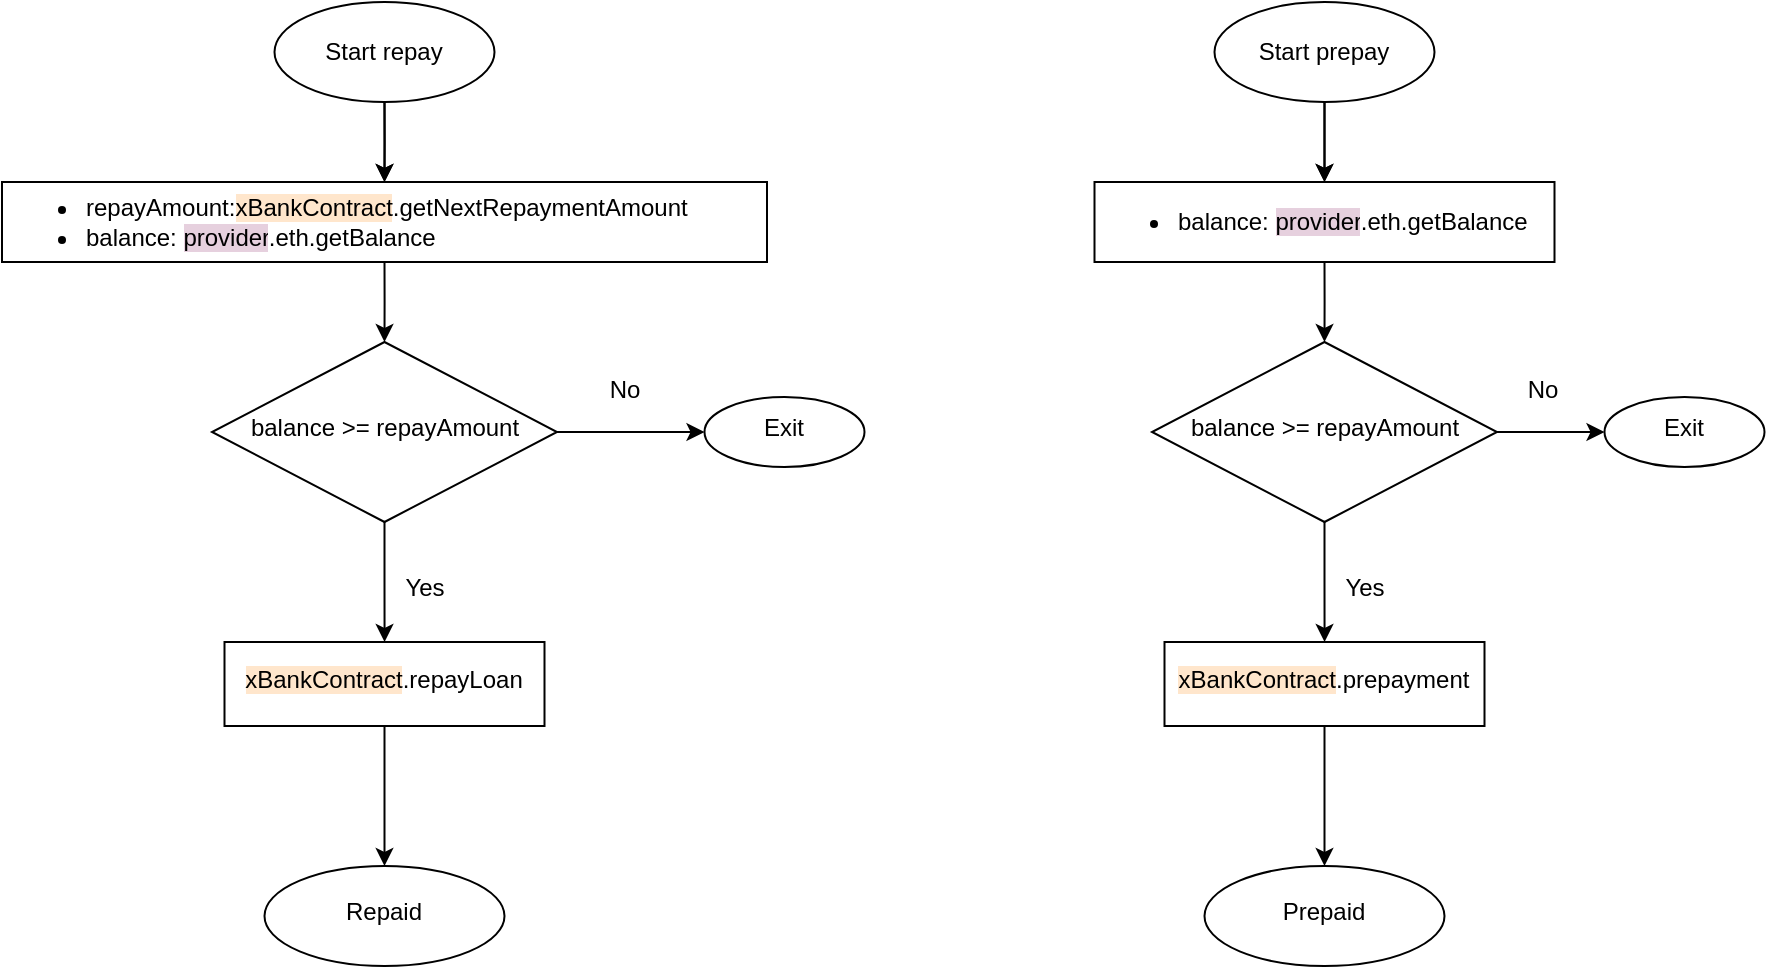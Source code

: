 <mxfile version="21.5.0" type="github">
  <diagram id="C5RBs43oDa-KdzZeNtuy" name="Page-1">
    <mxGraphModel dx="1468" dy="3138" grid="1" gridSize="10" guides="1" tooltips="1" connect="1" arrows="1" fold="1" page="1" pageScale="1" pageWidth="827" pageHeight="1169" background="#ffffff" math="0" shadow="0">
      <root>
        <mxCell id="WIyWlLk6GJQsqaUBKTNV-0" />
        <mxCell id="WIyWlLk6GJQsqaUBKTNV-1" parent="WIyWlLk6GJQsqaUBKTNV-0" />
        <mxCell id="WIyWlLk6GJQsqaUBKTNV-3" value="&lt;ul&gt;&lt;li&gt;repayAmount:&lt;span style=&quot;background-color: rgb(255, 230, 204);&quot;&gt;xBankContract&lt;/span&gt;.getNextRepaymentAmount&lt;/li&gt;&lt;li&gt;balance: &lt;span style=&quot;background-color: rgb(230, 208, 222);&quot;&gt;provider&lt;/span&gt;&lt;span style=&quot;background-color: rgb(255, 255, 255);&quot;&gt;.eth.getBalance&amp;nbsp;&lt;/span&gt;&lt;/li&gt;&lt;/ul&gt;" style="rounded=0;whiteSpace=wrap;html=1;fontSize=12;glass=0;strokeWidth=1;shadow=0;align=left;" parent="WIyWlLk6GJQsqaUBKTNV-1" vertex="1">
          <mxGeometry x="60" y="-2146" width="382.5" height="40" as="geometry" />
        </mxCell>
        <mxCell id="i1JUAL5Z5OwXQQaXqIF1-14" value="" style="edgeStyle=orthogonalEdgeStyle;rounded=0;orthogonalLoop=1;jettySize=auto;html=1;" parent="WIyWlLk6GJQsqaUBKTNV-1" source="WIyWlLk6GJQsqaUBKTNV-6" edge="1">
          <mxGeometry relative="1" as="geometry">
            <mxPoint x="251.287" y="-1916" as="targetPoint" />
          </mxGeometry>
        </mxCell>
        <mxCell id="NE1OvjLQc3lijAqjyQFk-1" value="" style="edgeStyle=orthogonalEdgeStyle;rounded=0;orthogonalLoop=1;jettySize=auto;html=1;" edge="1" parent="WIyWlLk6GJQsqaUBKTNV-1" source="WIyWlLk6GJQsqaUBKTNV-6" target="NE1OvjLQc3lijAqjyQFk-0">
          <mxGeometry relative="1" as="geometry" />
        </mxCell>
        <mxCell id="WIyWlLk6GJQsqaUBKTNV-6" value="&lt;div style=&quot;line-height: 110%;&quot;&gt;balance &amp;gt;= repayAmount&lt;/div&gt;" style="rhombus;whiteSpace=wrap;html=1;shadow=0;fontFamily=Helvetica;fontSize=12;align=center;strokeWidth=1;spacing=6;spacingTop=-4;" parent="WIyWlLk6GJQsqaUBKTNV-1" vertex="1">
          <mxGeometry x="165" y="-2066" width="172.5" height="90" as="geometry" />
        </mxCell>
        <mxCell id="i1JUAL5Z5OwXQQaXqIF1-1" value="" style="edgeStyle=orthogonalEdgeStyle;rounded=0;orthogonalLoop=1;jettySize=auto;html=1;" parent="WIyWlLk6GJQsqaUBKTNV-1" source="i1JUAL5Z5OwXQQaXqIF1-0" target="WIyWlLk6GJQsqaUBKTNV-3" edge="1">
          <mxGeometry relative="1" as="geometry" />
        </mxCell>
        <mxCell id="i1JUAL5Z5OwXQQaXqIF1-2" value="" style="edgeStyle=orthogonalEdgeStyle;rounded=0;orthogonalLoop=1;jettySize=auto;html=1;" parent="WIyWlLk6GJQsqaUBKTNV-1" source="i1JUAL5Z5OwXQQaXqIF1-0" target="WIyWlLk6GJQsqaUBKTNV-3" edge="1">
          <mxGeometry relative="1" as="geometry" />
        </mxCell>
        <mxCell id="i1JUAL5Z5OwXQQaXqIF1-0" value="Start repay" style="ellipse;whiteSpace=wrap;html=1;" parent="WIyWlLk6GJQsqaUBKTNV-1" vertex="1">
          <mxGeometry x="196.25" y="-2236" width="110" height="50" as="geometry" />
        </mxCell>
        <mxCell id="i1JUAL5Z5OwXQQaXqIF1-32" value="" style="edgeStyle=orthogonalEdgeStyle;rounded=0;orthogonalLoop=1;jettySize=auto;html=1;" parent="WIyWlLk6GJQsqaUBKTNV-1" source="i1JUAL5Z5OwXQQaXqIF1-21" target="i1JUAL5Z5OwXQQaXqIF1-31" edge="1">
          <mxGeometry relative="1" as="geometry" />
        </mxCell>
        <mxCell id="i1JUAL5Z5OwXQQaXqIF1-21" value="&lt;span style=&quot;background-color: rgb(255, 230, 204);&quot;&gt;xBankContract&lt;/span&gt;.repayLoan" style="whiteSpace=wrap;html=1;shadow=0;strokeWidth=1;spacing=6;spacingTop=-4;" parent="WIyWlLk6GJQsqaUBKTNV-1" vertex="1">
          <mxGeometry x="171.25" y="-1916" width="160" height="42" as="geometry" />
        </mxCell>
        <mxCell id="i1JUAL5Z5OwXQQaXqIF1-31" value="Repaid" style="ellipse;whiteSpace=wrap;html=1;shadow=0;strokeWidth=1;spacing=6;spacingTop=-4;" parent="WIyWlLk6GJQsqaUBKTNV-1" vertex="1">
          <mxGeometry x="191.25" y="-1804" width="120" height="50" as="geometry" />
        </mxCell>
        <mxCell id="i1JUAL5Z5OwXQQaXqIF1-38" value="" style="edgeStyle=orthogonalEdgeStyle;rounded=0;orthogonalLoop=1;jettySize=auto;html=1;exitX=0.5;exitY=1;exitDx=0;exitDy=0;" parent="WIyWlLk6GJQsqaUBKTNV-1" source="WIyWlLk6GJQsqaUBKTNV-3" target="WIyWlLk6GJQsqaUBKTNV-6" edge="1">
          <mxGeometry relative="1" as="geometry">
            <mxPoint x="251.25" y="-2027" as="sourcePoint" />
            <Array as="points" />
          </mxGeometry>
        </mxCell>
        <mxCell id="NE1OvjLQc3lijAqjyQFk-0" value="Exit" style="ellipse;whiteSpace=wrap;html=1;shadow=0;strokeWidth=1;spacing=6;spacingTop=-4;" vertex="1" parent="WIyWlLk6GJQsqaUBKTNV-1">
          <mxGeometry x="411.25" y="-2038.5" width="80" height="35" as="geometry" />
        </mxCell>
        <mxCell id="NE1OvjLQc3lijAqjyQFk-2" value="No" style="text;html=1;align=center;verticalAlign=middle;resizable=0;points=[];autosize=1;strokeColor=none;fillColor=none;" vertex="1" parent="WIyWlLk6GJQsqaUBKTNV-1">
          <mxGeometry x="351.25" y="-2057" width="40" height="30" as="geometry" />
        </mxCell>
        <mxCell id="NE1OvjLQc3lijAqjyQFk-3" value="Yes" style="text;html=1;align=center;verticalAlign=middle;resizable=0;points=[];autosize=1;strokeColor=none;fillColor=none;" vertex="1" parent="WIyWlLk6GJQsqaUBKTNV-1">
          <mxGeometry x="251.25" y="-1958" width="40" height="30" as="geometry" />
        </mxCell>
        <mxCell id="NE1OvjLQc3lijAqjyQFk-4" value="&lt;ul&gt;&lt;li&gt;balance: &lt;span style=&quot;background-color: rgb(230, 208, 222);&quot;&gt;provider&lt;/span&gt;&lt;span style=&quot;background-color: rgb(255, 255, 255);&quot;&gt;.eth.getBalance&amp;nbsp;&lt;/span&gt;&lt;/li&gt;&lt;/ul&gt;" style="rounded=0;whiteSpace=wrap;html=1;fontSize=12;glass=0;strokeWidth=1;shadow=0;align=left;" vertex="1" parent="WIyWlLk6GJQsqaUBKTNV-1">
          <mxGeometry x="606.25" y="-2146" width="230" height="40" as="geometry" />
        </mxCell>
        <mxCell id="NE1OvjLQc3lijAqjyQFk-5" value="" style="edgeStyle=orthogonalEdgeStyle;rounded=0;orthogonalLoop=1;jettySize=auto;html=1;" edge="1" parent="WIyWlLk6GJQsqaUBKTNV-1" source="NE1OvjLQc3lijAqjyQFk-7">
          <mxGeometry relative="1" as="geometry">
            <mxPoint x="721.287" y="-1916" as="targetPoint" />
          </mxGeometry>
        </mxCell>
        <mxCell id="NE1OvjLQc3lijAqjyQFk-6" value="" style="edgeStyle=orthogonalEdgeStyle;rounded=0;orthogonalLoop=1;jettySize=auto;html=1;" edge="1" parent="WIyWlLk6GJQsqaUBKTNV-1" source="NE1OvjLQc3lijAqjyQFk-7" target="NE1OvjLQc3lijAqjyQFk-15">
          <mxGeometry relative="1" as="geometry" />
        </mxCell>
        <mxCell id="NE1OvjLQc3lijAqjyQFk-7" value="&lt;div style=&quot;line-height: 110%;&quot;&gt;balance &amp;gt;= repayAmount&lt;/div&gt;" style="rhombus;whiteSpace=wrap;html=1;shadow=0;fontFamily=Helvetica;fontSize=12;align=center;strokeWidth=1;spacing=6;spacingTop=-4;" vertex="1" parent="WIyWlLk6GJQsqaUBKTNV-1">
          <mxGeometry x="635" y="-2066" width="172.5" height="90" as="geometry" />
        </mxCell>
        <mxCell id="NE1OvjLQc3lijAqjyQFk-8" value="" style="edgeStyle=orthogonalEdgeStyle;rounded=0;orthogonalLoop=1;jettySize=auto;html=1;" edge="1" parent="WIyWlLk6GJQsqaUBKTNV-1" source="NE1OvjLQc3lijAqjyQFk-10" target="NE1OvjLQc3lijAqjyQFk-4">
          <mxGeometry relative="1" as="geometry" />
        </mxCell>
        <mxCell id="NE1OvjLQc3lijAqjyQFk-9" value="" style="edgeStyle=orthogonalEdgeStyle;rounded=0;orthogonalLoop=1;jettySize=auto;html=1;" edge="1" parent="WIyWlLk6GJQsqaUBKTNV-1" source="NE1OvjLQc3lijAqjyQFk-10" target="NE1OvjLQc3lijAqjyQFk-4">
          <mxGeometry relative="1" as="geometry" />
        </mxCell>
        <mxCell id="NE1OvjLQc3lijAqjyQFk-10" value="Start prepay" style="ellipse;whiteSpace=wrap;html=1;" vertex="1" parent="WIyWlLk6GJQsqaUBKTNV-1">
          <mxGeometry x="666.25" y="-2236" width="110" height="50" as="geometry" />
        </mxCell>
        <mxCell id="NE1OvjLQc3lijAqjyQFk-11" value="" style="edgeStyle=orthogonalEdgeStyle;rounded=0;orthogonalLoop=1;jettySize=auto;html=1;" edge="1" parent="WIyWlLk6GJQsqaUBKTNV-1" source="NE1OvjLQc3lijAqjyQFk-12" target="NE1OvjLQc3lijAqjyQFk-13">
          <mxGeometry relative="1" as="geometry" />
        </mxCell>
        <mxCell id="NE1OvjLQc3lijAqjyQFk-12" value="&lt;span style=&quot;background-color: rgb(255, 230, 204);&quot;&gt;xBankContract&lt;/span&gt;.prepayment" style="whiteSpace=wrap;html=1;shadow=0;strokeWidth=1;spacing=6;spacingTop=-4;" vertex="1" parent="WIyWlLk6GJQsqaUBKTNV-1">
          <mxGeometry x="641.25" y="-1916" width="160" height="42" as="geometry" />
        </mxCell>
        <mxCell id="NE1OvjLQc3lijAqjyQFk-13" value="Prepaid" style="ellipse;whiteSpace=wrap;html=1;shadow=0;strokeWidth=1;spacing=6;spacingTop=-4;" vertex="1" parent="WIyWlLk6GJQsqaUBKTNV-1">
          <mxGeometry x="661.25" y="-1804" width="120" height="50" as="geometry" />
        </mxCell>
        <mxCell id="NE1OvjLQc3lijAqjyQFk-14" value="" style="edgeStyle=orthogonalEdgeStyle;rounded=0;orthogonalLoop=1;jettySize=auto;html=1;exitX=0.5;exitY=1;exitDx=0;exitDy=0;" edge="1" parent="WIyWlLk6GJQsqaUBKTNV-1" source="NE1OvjLQc3lijAqjyQFk-4" target="NE1OvjLQc3lijAqjyQFk-7">
          <mxGeometry relative="1" as="geometry">
            <mxPoint x="721.25" y="-2027" as="sourcePoint" />
            <Array as="points" />
          </mxGeometry>
        </mxCell>
        <mxCell id="NE1OvjLQc3lijAqjyQFk-15" value="Exit" style="ellipse;whiteSpace=wrap;html=1;shadow=0;strokeWidth=1;spacing=6;spacingTop=-4;" vertex="1" parent="WIyWlLk6GJQsqaUBKTNV-1">
          <mxGeometry x="861.25" y="-2038.5" width="80" height="35" as="geometry" />
        </mxCell>
        <mxCell id="NE1OvjLQc3lijAqjyQFk-16" value="No" style="text;html=1;align=center;verticalAlign=middle;resizable=0;points=[];autosize=1;strokeColor=none;fillColor=none;" vertex="1" parent="WIyWlLk6GJQsqaUBKTNV-1">
          <mxGeometry x="810.25" y="-2057" width="40" height="30" as="geometry" />
        </mxCell>
        <mxCell id="NE1OvjLQc3lijAqjyQFk-17" value="Yes" style="text;html=1;align=center;verticalAlign=middle;resizable=0;points=[];autosize=1;strokeColor=none;fillColor=none;" vertex="1" parent="WIyWlLk6GJQsqaUBKTNV-1">
          <mxGeometry x="721.25" y="-1958" width="40" height="30" as="geometry" />
        </mxCell>
      </root>
    </mxGraphModel>
  </diagram>
</mxfile>

